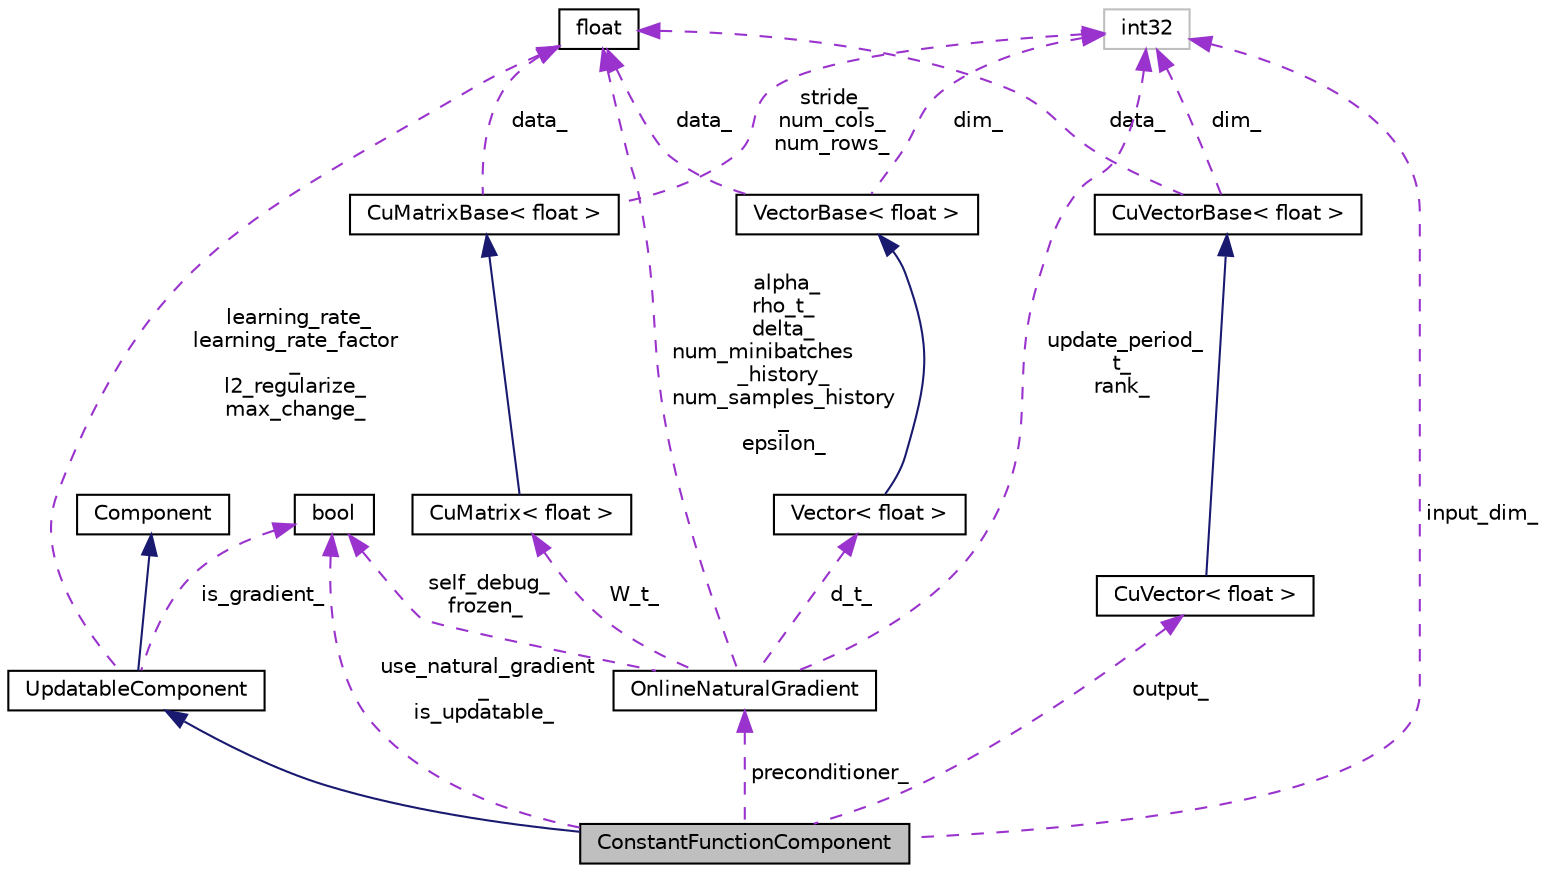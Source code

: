 digraph "ConstantFunctionComponent"
{
  edge [fontname="Helvetica",fontsize="10",labelfontname="Helvetica",labelfontsize="10"];
  node [fontname="Helvetica",fontsize="10",shape=record];
  Node3 [label="ConstantFunctionComponent",height=0.2,width=0.4,color="black", fillcolor="grey75", style="filled", fontcolor="black"];
  Node4 -> Node3 [dir="back",color="midnightblue",fontsize="10",style="solid",fontname="Helvetica"];
  Node4 [label="UpdatableComponent",height=0.2,width=0.4,color="black", fillcolor="white", style="filled",URL="$classkaldi_1_1nnet3_1_1UpdatableComponent.html",tooltip="Class UpdatableComponent is a Component which has trainable parameters; it extends the interface of C..."];
  Node5 -> Node4 [dir="back",color="midnightblue",fontsize="10",style="solid",fontname="Helvetica"];
  Node5 [label="Component",height=0.2,width=0.4,color="black", fillcolor="white", style="filled",URL="$classkaldi_1_1nnet3_1_1Component.html",tooltip="Abstract base-class for neural-net components. "];
  Node6 -> Node4 [dir="back",color="darkorchid3",fontsize="10",style="dashed",label=" learning_rate_\nlearning_rate_factor\l_\nl2_regularize_\nmax_change_" ,fontname="Helvetica"];
  Node6 [label="float",height=0.2,width=0.4,color="black", fillcolor="white", style="filled",URL="$classfloat.html"];
  Node7 -> Node4 [dir="back",color="darkorchid3",fontsize="10",style="dashed",label=" is_gradient_" ,fontname="Helvetica"];
  Node7 [label="bool",height=0.2,width=0.4,color="black", fillcolor="white", style="filled",URL="$classbool.html"];
  Node8 -> Node3 [dir="back",color="darkorchid3",fontsize="10",style="dashed",label=" preconditioner_" ,fontname="Helvetica"];
  Node8 [label="OnlineNaturalGradient",height=0.2,width=0.4,color="black", fillcolor="white", style="filled",URL="$classkaldi_1_1nnet3_1_1OnlineNaturalGradient.html",tooltip="Keywords for search: natural gradient, naturalgradient, NG-SGD. "];
  Node6 -> Node8 [dir="back",color="darkorchid3",fontsize="10",style="dashed",label=" alpha_\nrho_t_\ndelta_\nnum_minibatches\l_history_\nnum_samples_history\l_\nepsilon_" ,fontname="Helvetica"];
  Node9 -> Node8 [dir="back",color="darkorchid3",fontsize="10",style="dashed",label=" W_t_" ,fontname="Helvetica"];
  Node9 [label="CuMatrix\< float \>",height=0.2,width=0.4,color="black", fillcolor="white", style="filled",URL="$classkaldi_1_1CuMatrix.html"];
  Node10 -> Node9 [dir="back",color="midnightblue",fontsize="10",style="solid",fontname="Helvetica"];
  Node10 [label="CuMatrixBase\< float \>",height=0.2,width=0.4,color="black", fillcolor="white", style="filled",URL="$classkaldi_1_1CuMatrixBase.html"];
  Node6 -> Node10 [dir="back",color="darkorchid3",fontsize="10",style="dashed",label=" data_" ,fontname="Helvetica"];
  Node11 -> Node10 [dir="back",color="darkorchid3",fontsize="10",style="dashed",label=" stride_\nnum_cols_\nnum_rows_" ,fontname="Helvetica"];
  Node11 [label="int32",height=0.2,width=0.4,color="grey75", fillcolor="white", style="filled"];
  Node7 -> Node8 [dir="back",color="darkorchid3",fontsize="10",style="dashed",label=" self_debug_\nfrozen_" ,fontname="Helvetica"];
  Node12 -> Node8 [dir="back",color="darkorchid3",fontsize="10",style="dashed",label=" d_t_" ,fontname="Helvetica"];
  Node12 [label="Vector\< float \>",height=0.2,width=0.4,color="black", fillcolor="white", style="filled",URL="$classkaldi_1_1Vector.html"];
  Node13 -> Node12 [dir="back",color="midnightblue",fontsize="10",style="solid",fontname="Helvetica"];
  Node13 [label="VectorBase\< float \>",height=0.2,width=0.4,color="black", fillcolor="white", style="filled",URL="$classkaldi_1_1VectorBase.html"];
  Node6 -> Node13 [dir="back",color="darkorchid3",fontsize="10",style="dashed",label=" data_" ,fontname="Helvetica"];
  Node11 -> Node13 [dir="back",color="darkorchid3",fontsize="10",style="dashed",label=" dim_" ,fontname="Helvetica"];
  Node11 -> Node8 [dir="back",color="darkorchid3",fontsize="10",style="dashed",label=" update_period_\nt_\nrank_" ,fontname="Helvetica"];
  Node7 -> Node3 [dir="back",color="darkorchid3",fontsize="10",style="dashed",label=" use_natural_gradient\l_\nis_updatable_" ,fontname="Helvetica"];
  Node14 -> Node3 [dir="back",color="darkorchid3",fontsize="10",style="dashed",label=" output_" ,fontname="Helvetica"];
  Node14 [label="CuVector\< float \>",height=0.2,width=0.4,color="black", fillcolor="white", style="filled",URL="$classkaldi_1_1CuVector.html"];
  Node15 -> Node14 [dir="back",color="midnightblue",fontsize="10",style="solid",fontname="Helvetica"];
  Node15 [label="CuVectorBase\< float \>",height=0.2,width=0.4,color="black", fillcolor="white", style="filled",URL="$classkaldi_1_1CuVectorBase.html"];
  Node6 -> Node15 [dir="back",color="darkorchid3",fontsize="10",style="dashed",label=" data_" ,fontname="Helvetica"];
  Node11 -> Node15 [dir="back",color="darkorchid3",fontsize="10",style="dashed",label=" dim_" ,fontname="Helvetica"];
  Node11 -> Node3 [dir="back",color="darkorchid3",fontsize="10",style="dashed",label=" input_dim_" ,fontname="Helvetica"];
}
